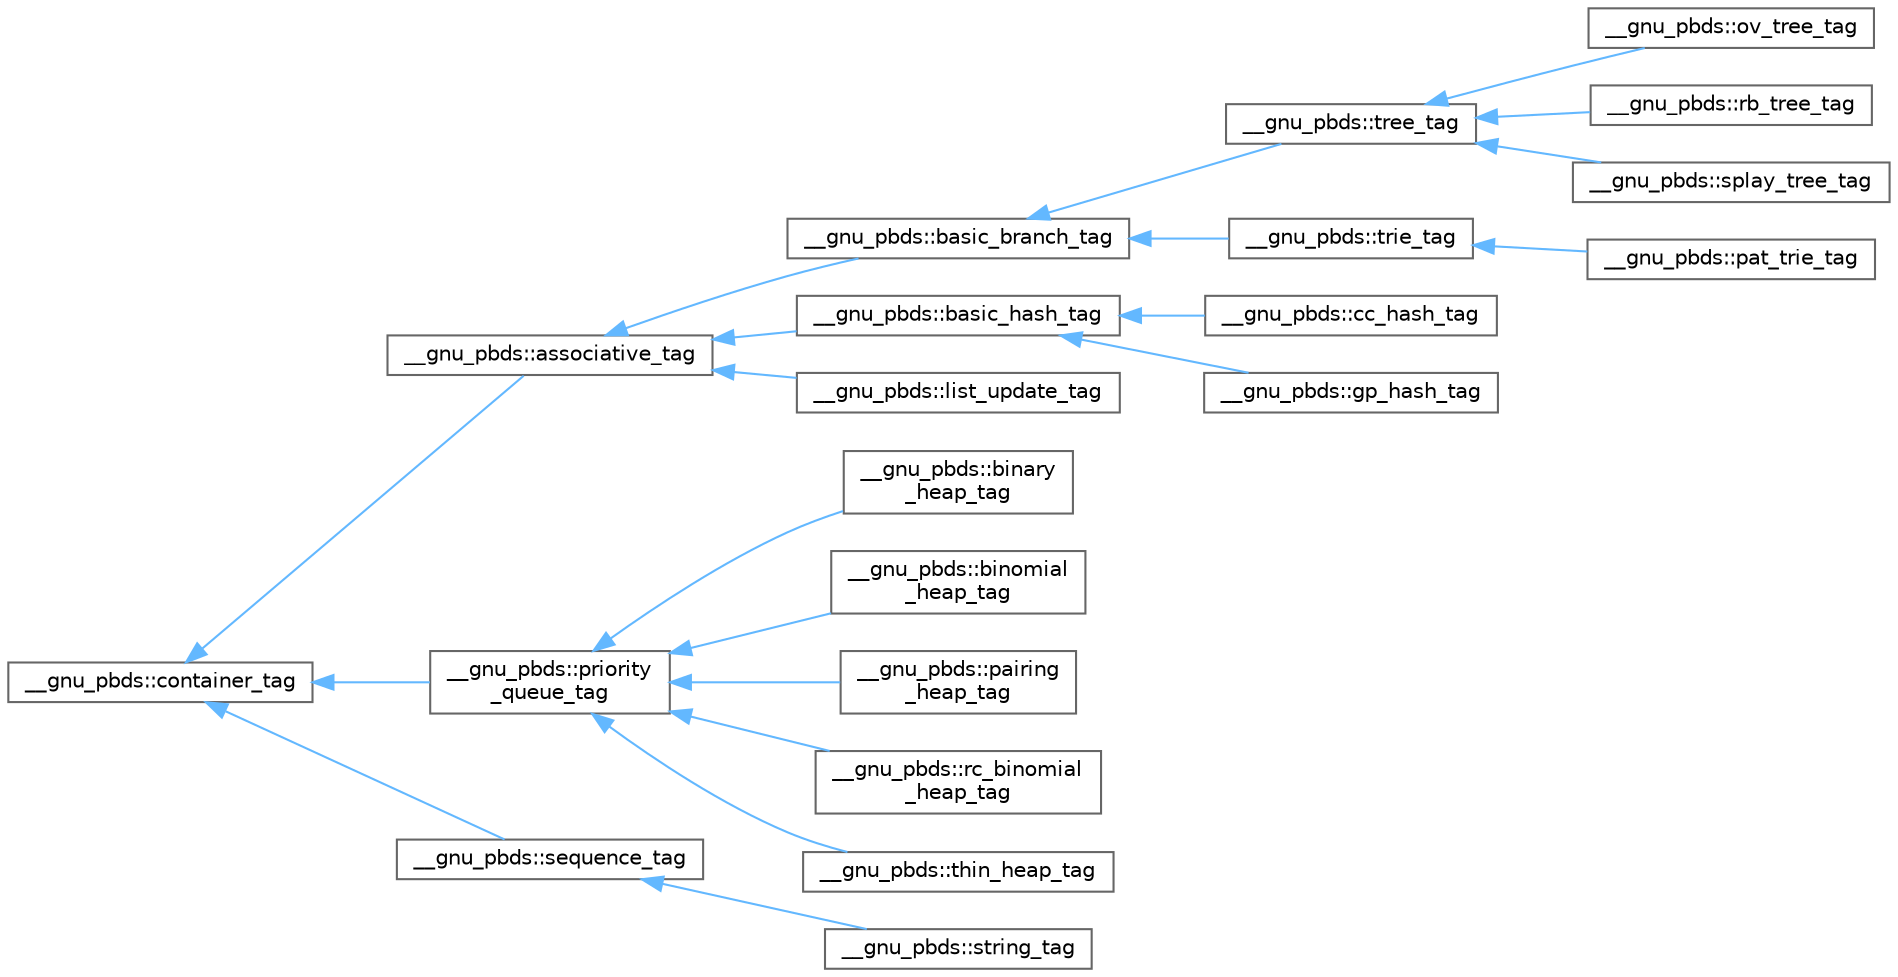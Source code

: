 digraph "Graphical Class Hierarchy"
{
 // LATEX_PDF_SIZE
  bgcolor="transparent";
  edge [fontname=Helvetica,fontsize=10,labelfontname=Helvetica,labelfontsize=10];
  node [fontname=Helvetica,fontsize=10,shape=box,height=0.2,width=0.4];
  rankdir="LR";
  Node0 [id="Node000000",label="__gnu_pbds::container_tag",height=0.2,width=0.4,color="grey40", fillcolor="white", style="filled",URL="$struct____gnu__pbds_1_1container__tag.html",tooltip="Base data structure tag."];
  Node0 -> Node1 [id="edge55_Node000000_Node000001",dir="back",color="steelblue1",style="solid",tooltip=" "];
  Node1 [id="Node000001",label="__gnu_pbds::associative_tag",height=0.2,width=0.4,color="grey40", fillcolor="white", style="filled",URL="$struct____gnu__pbds_1_1associative__tag.html",tooltip="Basic associative-container."];
  Node1 -> Node2 [id="edge56_Node000001_Node000002",dir="back",color="steelblue1",style="solid",tooltip=" "];
  Node2 [id="Node000002",label="__gnu_pbds::basic_branch_tag",height=0.2,width=0.4,color="grey40", fillcolor="white", style="filled",URL="$struct____gnu__pbds_1_1basic__branch__tag.html",tooltip="Basic branch structure."];
  Node2 -> Node3 [id="edge57_Node000002_Node000003",dir="back",color="steelblue1",style="solid",tooltip=" "];
  Node3 [id="Node000003",label="__gnu_pbds::tree_tag",height=0.2,width=0.4,color="grey40", fillcolor="white", style="filled",URL="$struct____gnu__pbds_1_1tree__tag.html",tooltip="Basic tree structure."];
  Node3 -> Node4 [id="edge58_Node000003_Node000004",dir="back",color="steelblue1",style="solid",tooltip=" "];
  Node4 [id="Node000004",label="__gnu_pbds::ov_tree_tag",height=0.2,width=0.4,color="grey40", fillcolor="white", style="filled",URL="$struct____gnu__pbds_1_1ov__tree__tag.html",tooltip="Ordered-vector tree."];
  Node3 -> Node5 [id="edge59_Node000003_Node000005",dir="back",color="steelblue1",style="solid",tooltip=" "];
  Node5 [id="Node000005",label="__gnu_pbds::rb_tree_tag",height=0.2,width=0.4,color="grey40", fillcolor="white", style="filled",URL="$struct____gnu__pbds_1_1rb__tree__tag.html",tooltip="Red-black tree."];
  Node3 -> Node6 [id="edge60_Node000003_Node000006",dir="back",color="steelblue1",style="solid",tooltip=" "];
  Node6 [id="Node000006",label="__gnu_pbds::splay_tree_tag",height=0.2,width=0.4,color="grey40", fillcolor="white", style="filled",URL="$struct____gnu__pbds_1_1splay__tree__tag.html",tooltip="Splay tree."];
  Node2 -> Node7 [id="edge61_Node000002_Node000007",dir="back",color="steelblue1",style="solid",tooltip=" "];
  Node7 [id="Node000007",label="__gnu_pbds::trie_tag",height=0.2,width=0.4,color="grey40", fillcolor="white", style="filled",URL="$struct____gnu__pbds_1_1trie__tag.html",tooltip="Basic trie structure."];
  Node7 -> Node8 [id="edge62_Node000007_Node000008",dir="back",color="steelblue1",style="solid",tooltip=" "];
  Node8 [id="Node000008",label="__gnu_pbds::pat_trie_tag",height=0.2,width=0.4,color="grey40", fillcolor="white", style="filled",URL="$struct____gnu__pbds_1_1pat__trie__tag.html",tooltip="PATRICIA trie."];
  Node1 -> Node9 [id="edge63_Node000001_Node000009",dir="back",color="steelblue1",style="solid",tooltip=" "];
  Node9 [id="Node000009",label="__gnu_pbds::basic_hash_tag",height=0.2,width=0.4,color="grey40", fillcolor="white", style="filled",URL="$struct____gnu__pbds_1_1basic__hash__tag.html",tooltip="Basic hash structure."];
  Node9 -> Node10 [id="edge64_Node000009_Node000010",dir="back",color="steelblue1",style="solid",tooltip=" "];
  Node10 [id="Node000010",label="__gnu_pbds::cc_hash_tag",height=0.2,width=0.4,color="grey40", fillcolor="white", style="filled",URL="$struct____gnu__pbds_1_1cc__hash__tag.html",tooltip="Collision-chaining hash."];
  Node9 -> Node11 [id="edge65_Node000009_Node000011",dir="back",color="steelblue1",style="solid",tooltip=" "];
  Node11 [id="Node000011",label="__gnu_pbds::gp_hash_tag",height=0.2,width=0.4,color="grey40", fillcolor="white", style="filled",URL="$struct____gnu__pbds_1_1gp__hash__tag.html",tooltip="General-probing hash."];
  Node1 -> Node12 [id="edge66_Node000001_Node000012",dir="back",color="steelblue1",style="solid",tooltip=" "];
  Node12 [id="Node000012",label="__gnu_pbds::list_update_tag",height=0.2,width=0.4,color="grey40", fillcolor="white", style="filled",URL="$struct____gnu__pbds_1_1list__update__tag.html",tooltip="List-update."];
  Node0 -> Node13 [id="edge67_Node000000_Node000013",dir="back",color="steelblue1",style="solid",tooltip=" "];
  Node13 [id="Node000013",label="__gnu_pbds::priority\l_queue_tag",height=0.2,width=0.4,color="grey40", fillcolor="white", style="filled",URL="$struct____gnu__pbds_1_1priority__queue__tag.html",tooltip="Basic priority-queue."];
  Node13 -> Node14 [id="edge68_Node000013_Node000014",dir="back",color="steelblue1",style="solid",tooltip=" "];
  Node14 [id="Node000014",label="__gnu_pbds::binary\l_heap_tag",height=0.2,width=0.4,color="grey40", fillcolor="white", style="filled",URL="$struct____gnu__pbds_1_1binary__heap__tag.html",tooltip="Binary-heap (array-based)."];
  Node13 -> Node15 [id="edge69_Node000013_Node000015",dir="back",color="steelblue1",style="solid",tooltip=" "];
  Node15 [id="Node000015",label="__gnu_pbds::binomial\l_heap_tag",height=0.2,width=0.4,color="grey40", fillcolor="white", style="filled",URL="$struct____gnu__pbds_1_1binomial__heap__tag.html",tooltip="Binomial-heap."];
  Node13 -> Node16 [id="edge70_Node000013_Node000016",dir="back",color="steelblue1",style="solid",tooltip=" "];
  Node16 [id="Node000016",label="__gnu_pbds::pairing\l_heap_tag",height=0.2,width=0.4,color="grey40", fillcolor="white", style="filled",URL="$struct____gnu__pbds_1_1pairing__heap__tag.html",tooltip="Pairing-heap."];
  Node13 -> Node17 [id="edge71_Node000013_Node000017",dir="back",color="steelblue1",style="solid",tooltip=" "];
  Node17 [id="Node000017",label="__gnu_pbds::rc_binomial\l_heap_tag",height=0.2,width=0.4,color="grey40", fillcolor="white", style="filled",URL="$struct____gnu__pbds_1_1rc__binomial__heap__tag.html",tooltip="Redundant-counter binomial-heap."];
  Node13 -> Node18 [id="edge72_Node000013_Node000018",dir="back",color="steelblue1",style="solid",tooltip=" "];
  Node18 [id="Node000018",label="__gnu_pbds::thin_heap_tag",height=0.2,width=0.4,color="grey40", fillcolor="white", style="filled",URL="$struct____gnu__pbds_1_1thin__heap__tag.html",tooltip="Thin heap."];
  Node0 -> Node19 [id="edge73_Node000000_Node000019",dir="back",color="steelblue1",style="solid",tooltip=" "];
  Node19 [id="Node000019",label="__gnu_pbds::sequence_tag",height=0.2,width=0.4,color="grey40", fillcolor="white", style="filled",URL="$struct____gnu__pbds_1_1sequence__tag.html",tooltip="Basic sequence."];
  Node19 -> Node20 [id="edge74_Node000019_Node000020",dir="back",color="steelblue1",style="solid",tooltip=" "];
  Node20 [id="Node000020",label="__gnu_pbds::string_tag",height=0.2,width=0.4,color="grey40", fillcolor="white", style="filled",URL="$struct____gnu__pbds_1_1string__tag.html",tooltip="Basic string container, inclusive of strings, ropes, etc."];
}
